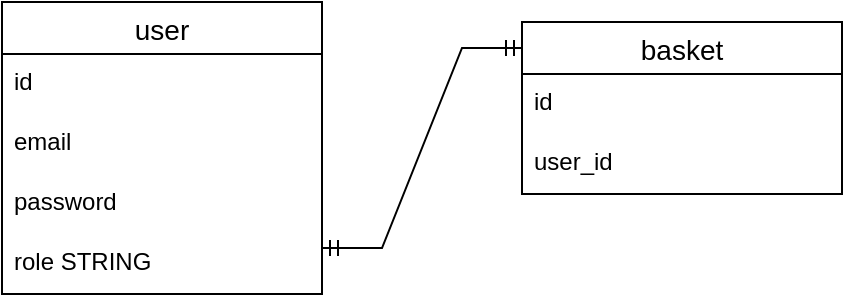 <mxfile version="17.4.1" type="github">
  <diagram id="C_7yHolp9lRtPcmBjn8L" name="Page-1">
    <mxGraphModel dx="946" dy="539" grid="1" gridSize="10" guides="1" tooltips="1" connect="1" arrows="1" fold="1" page="1" pageScale="1" pageWidth="850" pageHeight="1100" math="0" shadow="0">
      <root>
        <mxCell id="0" />
        <mxCell id="1" parent="0" />
        <mxCell id="G6bsHngNDqpZ3Z1Iim5h-1" value="user" style="swimlane;fontStyle=0;childLayout=stackLayout;horizontal=1;startSize=26;horizontalStack=0;resizeParent=1;resizeParentMax=0;resizeLast=0;collapsible=1;marginBottom=0;align=center;fontSize=14;" vertex="1" parent="1">
          <mxGeometry x="40" y="40" width="160" height="146" as="geometry" />
        </mxCell>
        <mxCell id="G6bsHngNDqpZ3Z1Iim5h-2" value="id" style="text;strokeColor=none;fillColor=none;spacingLeft=4;spacingRight=4;overflow=hidden;rotatable=0;points=[[0,0.5],[1,0.5]];portConstraint=eastwest;fontSize=12;" vertex="1" parent="G6bsHngNDqpZ3Z1Iim5h-1">
          <mxGeometry y="26" width="160" height="30" as="geometry" />
        </mxCell>
        <mxCell id="G6bsHngNDqpZ3Z1Iim5h-3" value="email" style="text;strokeColor=none;fillColor=none;spacingLeft=4;spacingRight=4;overflow=hidden;rotatable=0;points=[[0,0.5],[1,0.5]];portConstraint=eastwest;fontSize=12;" vertex="1" parent="G6bsHngNDqpZ3Z1Iim5h-1">
          <mxGeometry y="56" width="160" height="30" as="geometry" />
        </mxCell>
        <mxCell id="G6bsHngNDqpZ3Z1Iim5h-4" value="password&#xa;" style="text;strokeColor=none;fillColor=none;spacingLeft=4;spacingRight=4;overflow=hidden;rotatable=0;points=[[0,0.5],[1,0.5]];portConstraint=eastwest;fontSize=12;" vertex="1" parent="G6bsHngNDqpZ3Z1Iim5h-1">
          <mxGeometry y="86" width="160" height="30" as="geometry" />
        </mxCell>
        <mxCell id="G6bsHngNDqpZ3Z1Iim5h-5" value="role STRING" style="text;strokeColor=none;fillColor=none;spacingLeft=4;spacingRight=4;overflow=hidden;rotatable=0;points=[[0,0.5],[1,0.5]];portConstraint=eastwest;fontSize=12;" vertex="1" parent="G6bsHngNDqpZ3Z1Iim5h-1">
          <mxGeometry y="116" width="160" height="30" as="geometry" />
        </mxCell>
        <mxCell id="G6bsHngNDqpZ3Z1Iim5h-6" value="basket" style="swimlane;fontStyle=0;childLayout=stackLayout;horizontal=1;startSize=26;horizontalStack=0;resizeParent=1;resizeParentMax=0;resizeLast=0;collapsible=1;marginBottom=0;align=center;fontSize=14;" vertex="1" parent="1">
          <mxGeometry x="300" y="50" width="160" height="86" as="geometry" />
        </mxCell>
        <mxCell id="G6bsHngNDqpZ3Z1Iim5h-7" value="id" style="text;strokeColor=none;fillColor=none;spacingLeft=4;spacingRight=4;overflow=hidden;rotatable=0;points=[[0,0.5],[1,0.5]];portConstraint=eastwest;fontSize=12;" vertex="1" parent="G6bsHngNDqpZ3Z1Iim5h-6">
          <mxGeometry y="26" width="160" height="30" as="geometry" />
        </mxCell>
        <mxCell id="G6bsHngNDqpZ3Z1Iim5h-8" value="user_id" style="text;strokeColor=none;fillColor=none;spacingLeft=4;spacingRight=4;overflow=hidden;rotatable=0;points=[[0,0.5],[1,0.5]];portConstraint=eastwest;fontSize=12;" vertex="1" parent="G6bsHngNDqpZ3Z1Iim5h-6">
          <mxGeometry y="56" width="160" height="30" as="geometry" />
        </mxCell>
        <mxCell id="G6bsHngNDqpZ3Z1Iim5h-14" value="" style="edgeStyle=entityRelationEdgeStyle;fontSize=12;html=1;endArrow=ERmandOne;startArrow=ERmandOne;rounded=0;" edge="1" parent="1">
          <mxGeometry width="100" height="100" relative="1" as="geometry">
            <mxPoint x="200" y="163" as="sourcePoint" />
            <mxPoint x="300" y="63" as="targetPoint" />
          </mxGeometry>
        </mxCell>
      </root>
    </mxGraphModel>
  </diagram>
</mxfile>
